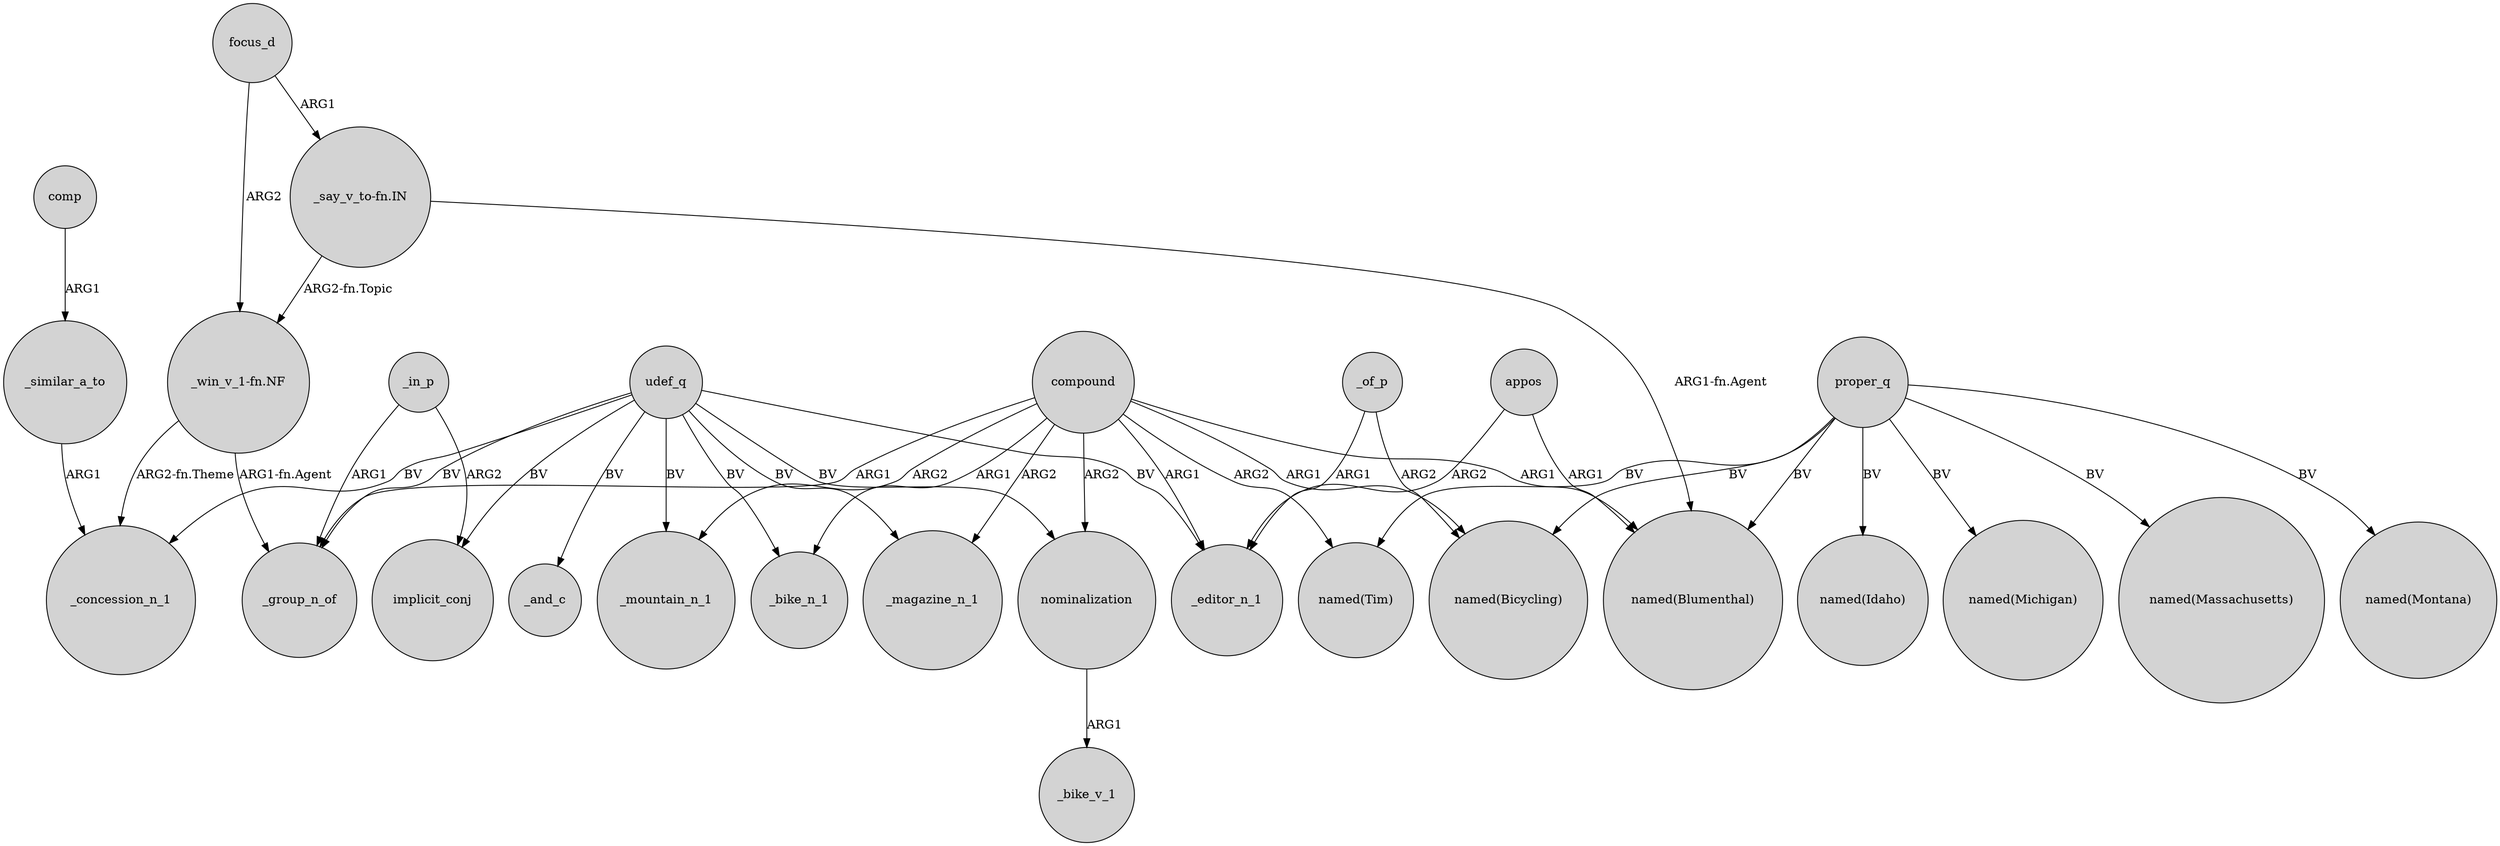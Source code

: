 digraph {
	node [shape=circle style=filled]
	comp -> _similar_a_to [label=ARG1]
	proper_q -> "named(Idaho)" [label=BV]
	appos -> _editor_n_1 [label=ARG2]
	proper_q -> "named(Bicycling)" [label=BV]
	compound -> _mountain_n_1 [label=ARG2]
	compound -> "named(Tim)" [label=ARG2]
	nominalization -> _bike_v_1 [label=ARG1]
	_similar_a_to -> _concession_n_1 [label=ARG1]
	compound -> nominalization [label=ARG2]
	proper_q -> "named(Tim)" [label=BV]
	udef_q -> _bike_n_1 [label=BV]
	udef_q -> implicit_conj [label=BV]
	"_win_v_1-fn.NF" -> _group_n_of [label="ARG1-fn.Agent"]
	proper_q -> "named(Blumenthal)" [label=BV]
	appos -> "named(Blumenthal)" [label=ARG1]
	compound -> _editor_n_1 [label=ARG1]
	"_win_v_1-fn.NF" -> _concession_n_1 [label="ARG2-fn.Theme"]
	compound -> "named(Bicycling)" [label=ARG1]
	udef_q -> _magazine_n_1 [label=BV]
	_of_p -> _editor_n_1 [label=ARG1]
	udef_q -> _concession_n_1 [label=BV]
	_of_p -> "named(Bicycling)" [label=ARG2]
	proper_q -> "named(Michigan)" [label=BV]
	"_say_v_to-fn.IN" -> "_win_v_1-fn.NF" [label="ARG2-fn.Topic"]
	udef_q -> nominalization [label=BV]
	compound -> _magazine_n_1 [label=ARG2]
	proper_q -> "named(Massachusetts)" [label=BV]
	_in_p -> _group_n_of [label=ARG1]
	udef_q -> _editor_n_1 [label=BV]
	_in_p -> implicit_conj [label=ARG2]
	"_say_v_to-fn.IN" -> "named(Blumenthal)" [label="ARG1-fn.Agent"]
	compound -> "named(Blumenthal)" [label=ARG1]
	udef_q -> _mountain_n_1 [label=BV]
	udef_q -> _and_c [label=BV]
	focus_d -> "_win_v_1-fn.NF" [label=ARG2]
	udef_q -> _group_n_of [label=BV]
	compound -> _group_n_of [label=ARG1]
	compound -> _bike_n_1 [label=ARG1]
	focus_d -> "_say_v_to-fn.IN" [label=ARG1]
	proper_q -> "named(Montana)" [label=BV]
}
